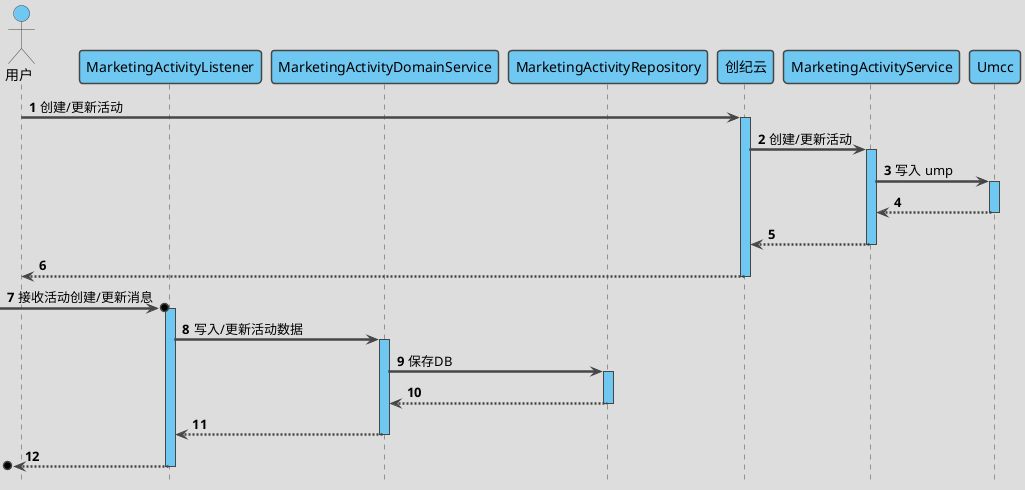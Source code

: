 @startuml

'https://plantuml.com/sequence-diagram

'隐藏脚注
hide footbox

'使用 toy 主题
!theme toy

'自动激活
autoActivate on

'编号
autonumber 1

'隐藏孤立的参与者
hide unlinked

'文字对齐，向左对齐
skinparam sequenceMessageAlign left

'箭头粗度
skinparam sequenceArrowThickness 2.5

' 皮肤
skinparam sequence {
    LifeLineBackgroundColor #6FC8F2
    ParticipantBackgroundColor #6FC8F2
    ParticipantFontColor black
    ActorBackgroundColor #6FC8F2
    ActorFontColor black
}

actor 用户 as user
participant MarketingActivityListener as MarketingActivityListener
participant MarketingActivityDomainService as MarketingActivityDomainService
participant MarketingActivityRepository as MarketingActivityRepository

participant 创纪云 as saas
participant MarketingActivityService as MarketingActivityService
participant Umcc as Umcc

user -> saas : 创建/更新活动

saas -> MarketingActivityService : 创建/更新活动

MarketingActivityService -> Umcc : 写入 ump
return
return
return

->o MarketingActivityListener : 接收活动创建/更新消息

MarketingActivityListener -> MarketingActivityDomainService : 写入/更新活动数据

MarketingActivityDomainService -> MarketingActivityRepository : 保存DB
return
return
return

@enduml